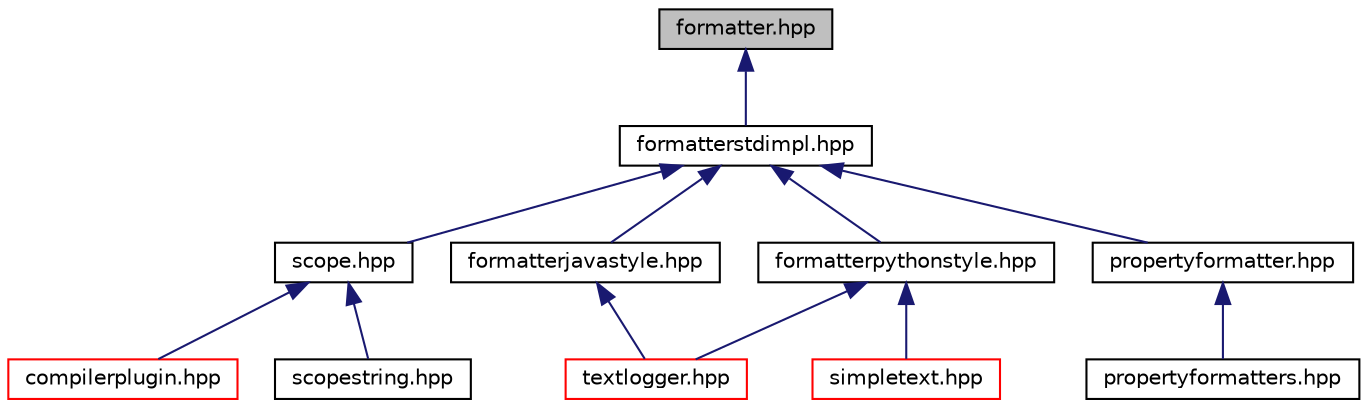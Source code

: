 digraph "formatter.hpp"
{
  edge [fontname="Helvetica",fontsize="10",labelfontname="Helvetica",labelfontsize="10"];
  node [fontname="Helvetica",fontsize="10",shape=record];
  Node66 [label="formatter.hpp",height=0.2,width=0.4,color="black", fillcolor="grey75", style="filled", fontcolor="black"];
  Node66 -> Node67 [dir="back",color="midnightblue",fontsize="10",style="solid",fontname="Helvetica"];
  Node67 [label="formatterstdimpl.hpp",height=0.2,width=0.4,color="black", fillcolor="white", style="filled",URL="$formatterstdimpl_8hpp.html"];
  Node67 -> Node68 [dir="back",color="midnightblue",fontsize="10",style="solid",fontname="Helvetica"];
  Node68 [label="scope.hpp",height=0.2,width=0.4,color="black", fillcolor="white", style="filled",URL="$scope_8hpp_source.html"];
  Node68 -> Node69 [dir="back",color="midnightblue",fontsize="10",style="solid",fontname="Helvetica"];
  Node69 [label="compilerplugin.hpp",height=0.2,width=0.4,color="red", fillcolor="white", style="filled",URL="$compilerplugin_8hpp_source.html"];
  Node68 -> Node77 [dir="back",color="midnightblue",fontsize="10",style="solid",fontname="Helvetica"];
  Node77 [label="scopestring.hpp",height=0.2,width=0.4,color="black", fillcolor="white", style="filled",URL="$scopestring_8hpp_source.html"];
  Node67 -> Node78 [dir="back",color="midnightblue",fontsize="10",style="solid",fontname="Helvetica"];
  Node78 [label="formatterjavastyle.hpp",height=0.2,width=0.4,color="black", fillcolor="white", style="filled",URL="$formatterjavastyle_8hpp.html"];
  Node78 -> Node79 [dir="back",color="midnightblue",fontsize="10",style="solid",fontname="Helvetica"];
  Node79 [label="textlogger.hpp",height=0.2,width=0.4,color="red", fillcolor="white", style="filled",URL="$textlogger_8hpp.html"];
  Node67 -> Node88 [dir="back",color="midnightblue",fontsize="10",style="solid",fontname="Helvetica"];
  Node88 [label="formatterpythonstyle.hpp",height=0.2,width=0.4,color="black", fillcolor="white", style="filled",URL="$formatterpythonstyle_8hpp.html"];
  Node88 -> Node79 [dir="back",color="midnightblue",fontsize="10",style="solid",fontname="Helvetica"];
  Node88 -> Node89 [dir="back",color="midnightblue",fontsize="10",style="solid",fontname="Helvetica"];
  Node89 [label="simpletext.hpp",height=0.2,width=0.4,color="red", fillcolor="white", style="filled",URL="$simpletext_8hpp.html"];
  Node67 -> Node91 [dir="back",color="midnightblue",fontsize="10",style="solid",fontname="Helvetica"];
  Node91 [label="propertyformatter.hpp",height=0.2,width=0.4,color="black", fillcolor="white", style="filled",URL="$propertyformatter_8hpp_source.html"];
  Node91 -> Node92 [dir="back",color="midnightblue",fontsize="10",style="solid",fontname="Helvetica"];
  Node92 [label="propertyformatters.hpp",height=0.2,width=0.4,color="black", fillcolor="white", style="filled",URL="$propertyformatters_8hpp_source.html"];
}

